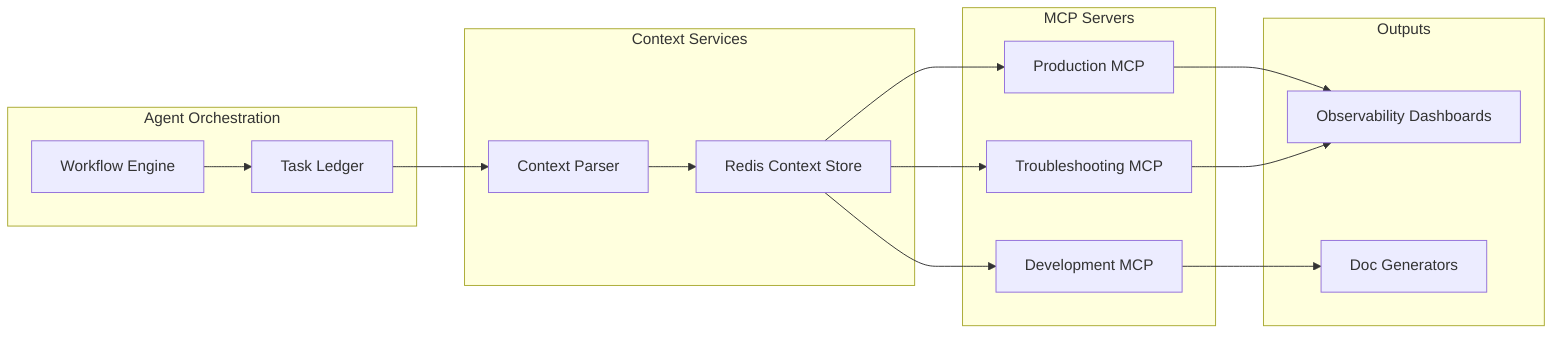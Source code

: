 %%{init: {"theme": "default"} }%%
%% accTitle: Dev-Tools Architecture
%% accDescr: From orchestrator through context store to MCP servers and outputs.
flowchart LR
  subgraph Orchestration["Agent Orchestration"]
    OR["Workflow Engine"]
    Ledger["Task Ledger"]
  end
  subgraph ContextStore["Context Services"]
    Parser["Context Parser"]
    Cache["Redis Context Store"]
  end
  subgraph MCP["MCP Servers"]
    Prod["Production MCP"]
    Dev["Development MCP"]
    Troubleshoot["Troubleshooting MCP"]
  end
  subgraph Reports["Outputs"]
    Dash["Observability Dashboards"]
    Docs["Doc Generators"]
  end
  OR --> Ledger
  Ledger --> Parser
  Parser --> Cache
  Cache --> Prod & Dev & Troubleshoot
  Prod --> Dash
  Dev --> Docs
  Troubleshoot --> Dash